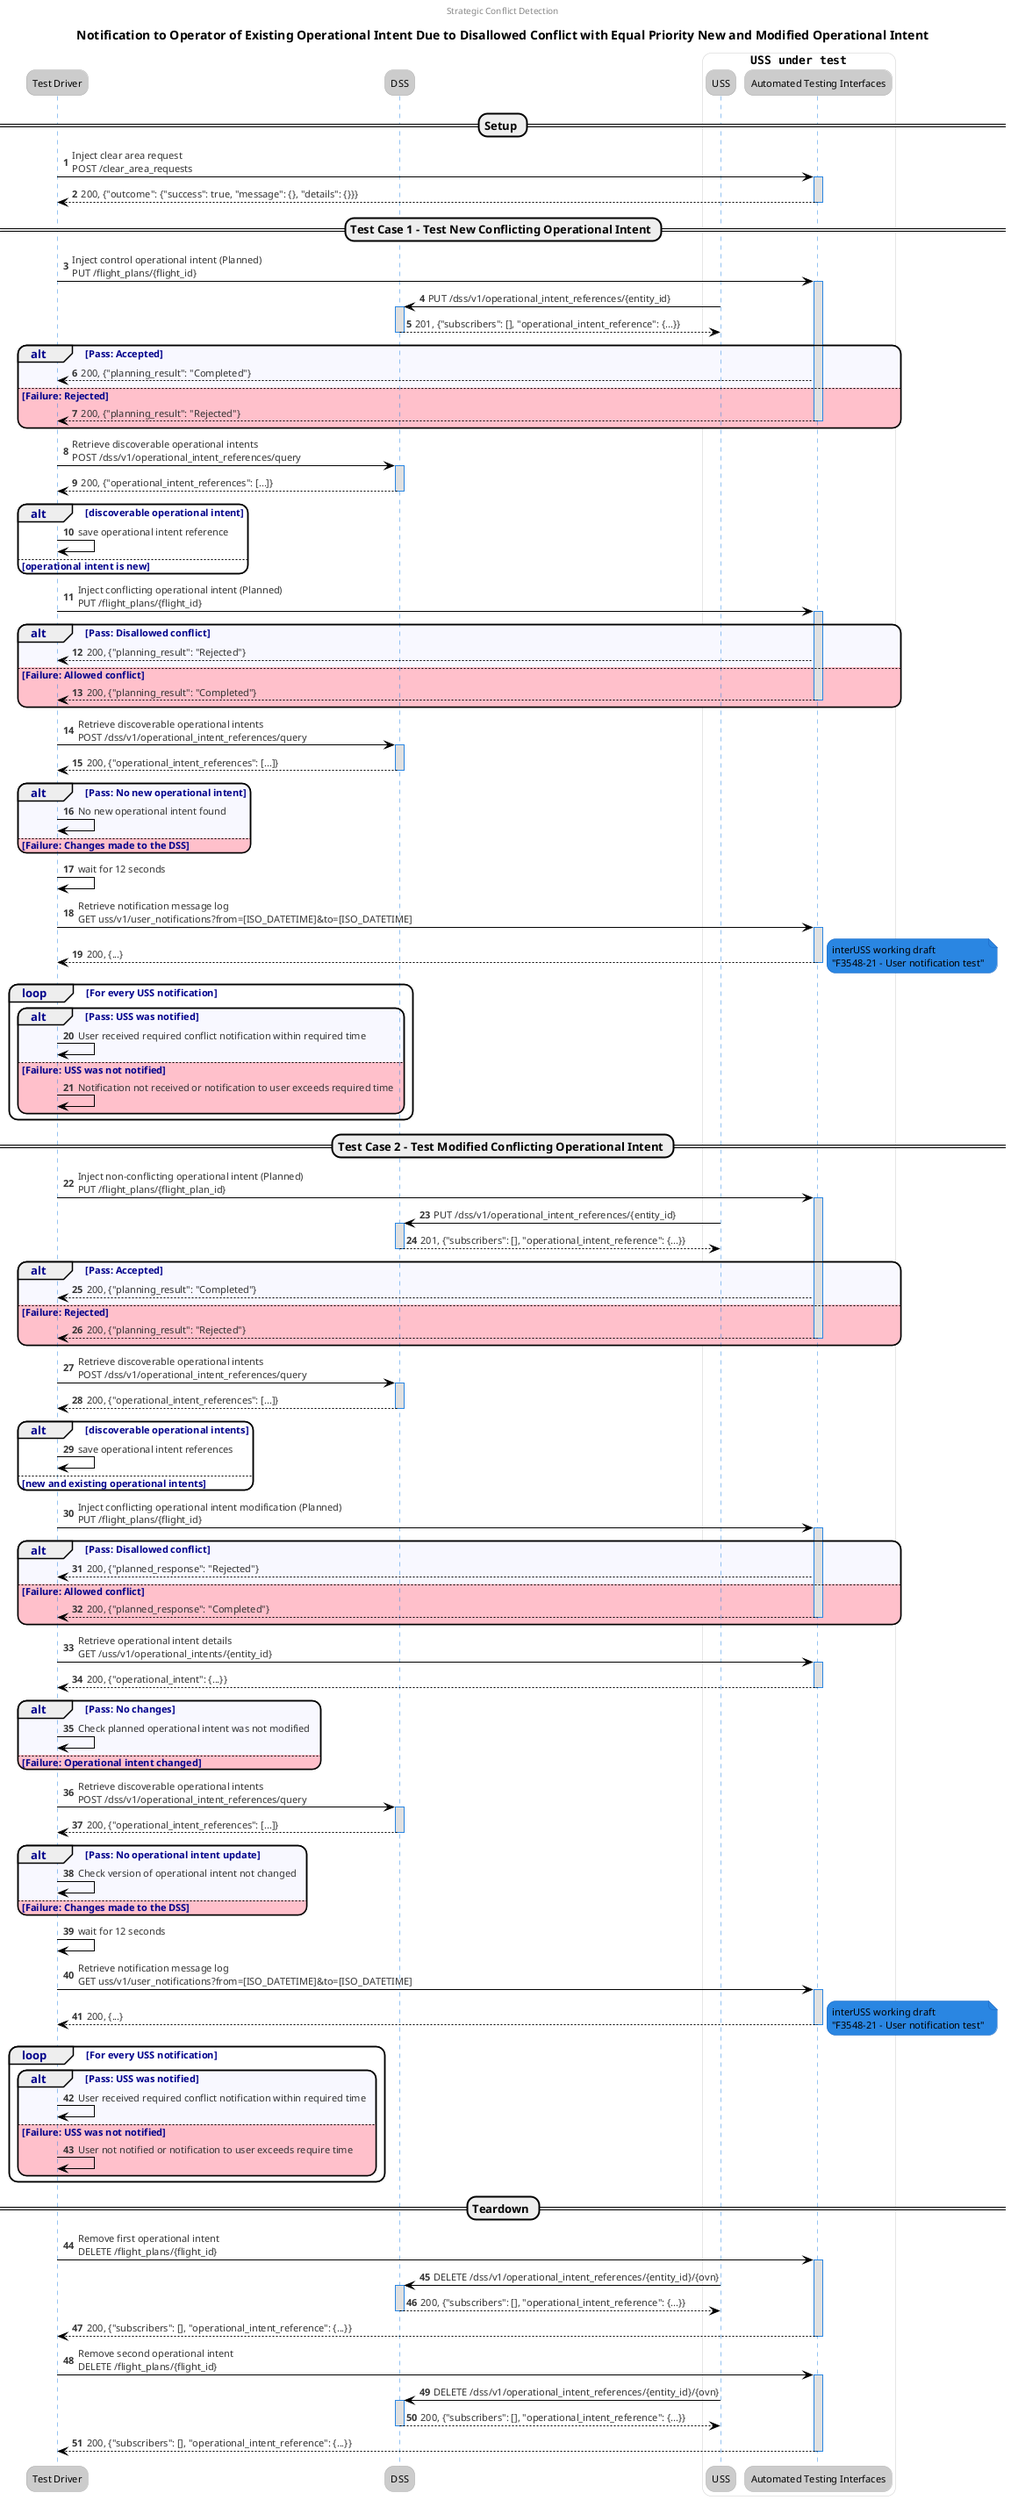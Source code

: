 @startuml
autonumber
!theme reddress-lightblue
skinparam BoxPadding 10
skinparam roundcorner 20
skinparam SequenceGroupHeaderFontColor darkblue
skinparam SequenceGroupFontColor darkblue
skinparam SequenceBoxBackgroundColor White
skinparam shadowing false

center header Strategic Conflict Detection
title Notification to Operator of Existing Operational Intent Due to Disallowed Conflict with Equal Priority New and Modified Operational Intent

participant "Test Driver" as TD
participant "DSS" as DSS
box ""USS under test""
    participant "USS" as USS
    participant "Automated Testing Interfaces" as USSInter
end box


== Setup ==
' Clear area
TD -> USSInter++: Inject clear area request\nPOST /clear_area_requests
return 200, {"outcome": {"success": true, "message": {}, "details": {}}}


== Test Case 1 - Test New Conflicting Operational Intent ==

' Inject control operational intent in planned state
TD -> USSInter++: Inject control operational intent (Planned)\nPUT /flight_plans/{flight_id}
USS -> DSS++: PUT /dss/v1/operational_intent_references/{entity_id}
return 201, {"subscribers": [], "operational_intent_reference": {...}}
alt #GhostWhite Pass: Accepted
        TD <-- USSInter: 200, {"planning_result": "Completed"}
else #Pink Failure: Rejected
        TD <-- USSInter--: 200, {"planning_result": "Rejected"}
end

' Check if operational intent is discoverable (determine if insert or update)
TD -> DSS++: Retrieve discoverable operational intents\nPOST /dss/v1/operational_intent_references/query
return 200, {"operational_intent_references": [...]}
alt discoverable operational intent
        TD -> TD: save operational intent reference
else operational intent is new
end


' Inject new conflicting operational intent in planned state
TD -> USSInter++: Inject conflicting operational intent (Planned)\nPUT /flight_plans/{flight_id}
alt #GhostWhite Pass: Disallowed conflict
  TD <-- USSInter: 200, {"planning_result": "Rejected"}
else #Pink Failure: Allowed conflict
  TD <-- USSInter--: 200, {"planning_result": "Completed"}
end

' verify new operational intent not added
TD -> DSS++: Retrieve discoverable operational intents\nPOST /dss/v1/operational_intent_references/query
return 200, {"operational_intent_references": [...]}
alt #GhostWhite Pass: No new operational intent
        TD -> TD: No new operational intent found
else #Pink Failure: Changes made to the DSS
end
 
TD -> TD: wait for 12 seconds

TD -> USSInter++: Retrieve notification message log\nGET uss/v1/user_notifications?from=[ISO_DATETIME]&to=[ISO_DATETIME]
return 200, {...}
note right
interUSS working draft
"F3548-21 - User notification test"
end note

loop For every USS notification
  alt #GhostWhite Pass: USS was notified
    TD -> TD: User received required conflict notification within required time
  else #Pink Failure: USS was not notified
    TD -> TD: Notification not received or notification to user exceeds required time
  end
end

 == Test Case 2 - Test Modified Conflicting Operational Intent ==
  
' inject operational intent in planned state
TD -> USSInter++: Inject non-conflicting operational intent (Planned)\nPUT /flight_plans/{flight_plan_id}
USS -> DSS++: PUT /dss/v1/operational_intent_references/{entity_id}
return 201, {"subscribers": [], "operational_intent_reference": {...}}
 alt #GhostWhite Pass: Accepted
        TD <-- USSInter: 200, {"planning_result": "Completed"}
else #Pink Failure: Rejected
        TD <-- USSInter--: 200, {"planning_result": "Rejected"}
end
  
' Check if operational intent is discoverable (determine if insert or update)
TD -> DSS++: Retrieve discoverable operational intents\nPOST /dss/v1/operational_intent_references/query
return 200, {"operational_intent_references": [...]}
alt discoverable operational intents
        TD -> TD: save operational intent references
else new and existing operational intents
end
  
' Inject modified operational intent to conflict
TD -> USSInter++: Inject conflicting operational intent modification (Planned)\nPUT /flight_plans/{flight_id}
alt #GhostWhite Pass: Disallowed conflict
  TD <-- USSInter: 200, {"planned_response": "Rejected"}
else #Pink Failure: Allowed conflict
  TD <-- USSInter--: 200, {"planned_response": "Completed"}
end 
 
TD -> USSInter++: Retrieve operational intent details\nGET /uss/v1/operational_intents/{entity_id}
return 200, {"operational_intent": {...}}

alt #GhostWhite Pass: No changes
        TD -> TD: Check planned operational intent was not modified
else #Pink Failure: Operational intent changed
end

'verify operational intent not modified
TD -> DSS++: Retrieve discoverable operational intents\nPOST /dss/v1/operational_intent_references/query
return 200, {"operational_intent_references": [...]}
alt #GhostWhite Pass: No operational intent update
        TD -> TD: Check version of operational intent not changed
else #Pink Failure: Changes made to the DSS
end
  
TD -> TD: wait for 12 seconds

TD -> USSInter++: Retrieve notification message log\nGET uss/v1/user_notifications?from=[ISO_DATETIME]&to=[ISO_DATETIME]
return 200, {...}
note right
interUSS working draft
"F3548-21 - User notification test"
end note

loop For every USS notification
  alt #GhostWhite Pass: USS was notified
    TD -> TD: User received required conflict notification within required time
  else #Pink Failure: USS was not notified
    TD -> TD: User not notified or notification to user exceeds require time
  end
end
 

== Teardown ==
' terminate operational intent
TD -> USSInter++: Remove first operational intent\nDELETE /flight_plans/{flight_id}
USS -> DSS++: DELETE /dss/v1/operational_intent_references/{entity_id}/{ovn}
return 200, {"subscribers": [], "operational_intent_reference": {...}}
TD <-- USSInter--: 200, {"subscribers": [], "operational_intent_reference": {...}}

TD -> USSInter++: Remove second operational intent\nDELETE /flight_plans/{flight_id}
USS -> DSS++: DELETE /dss/v1/operational_intent_references/{entity_id}/{ovn}
return 200, {"subscribers": [], "operational_intent_reference": {...}}
TD <-- USSInter--: 200, {"subscribers": [], "operational_intent_reference": {...}}

@enduml